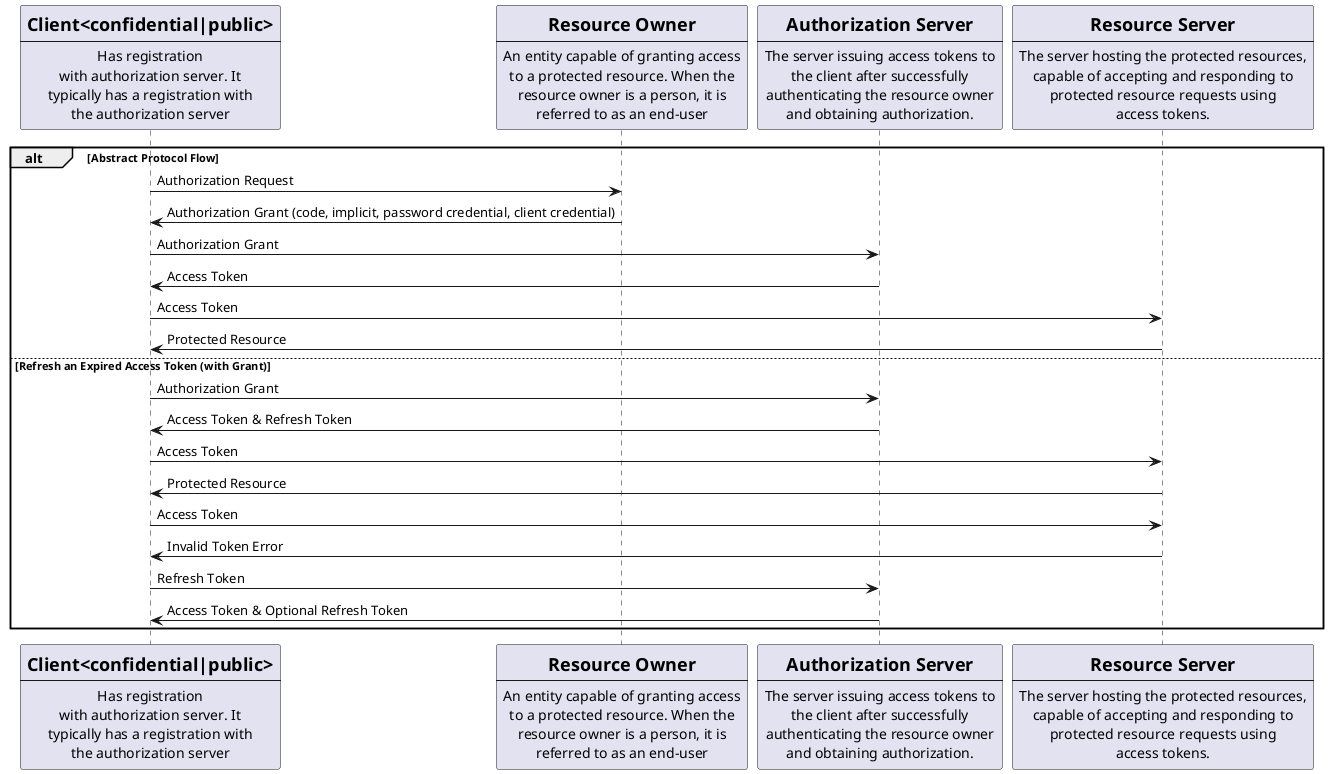 @startuml
'https://plantuml.com/sequence-diagram

participant cln [
    =Client<confidential|public>
    ----
    Has registration
    with authorization server. It
    typically has a registration with
    the authorization server
]
participant res_owner [
    =Resource Owner
    ----
    An entity capable of granting access
    to a protected resource. When the
    resource owner is a person, it is
    referred to as an end-user
]
participant auth_svc [
    =Authorization Server
    ----
    The server issuing access tokens to
    the client after successfully
    authenticating the resource owner
    and obtaining authorization.
]
participant res_svc [
    =Resource Server
    ----
    The server hosting the protected resources,
    capable of accepting and responding to
    protected resource requests using
    access tokens.
]

' autonumber

alt Abstract Protocol Flow
    cln -> res_owner: Authorization Request
    res_owner -> cln: Authorization Grant (code, implicit, password credential, client credential)
    cln -> auth_svc : Authorization Grant
    auth_svc -> cln : Access Token
    cln -> res_svc: Access Token
    res_svc -> cln: Protected Resource
else Refresh an Expired Access Token (with Grant)
    cln -> auth_svc : Authorization Grant
    auth_svc -> cln : Access Token & Refresh Token
    cln -> res_svc : Access Token
    res_svc -> cln : Protected Resource
    cln -> res_svc : Access Token
    res_svc -> cln : Invalid Token Error
    cln -> auth_svc : Refresh Token
    auth_svc -> cln : Access Token & Optional Refresh Token
end
@enduml